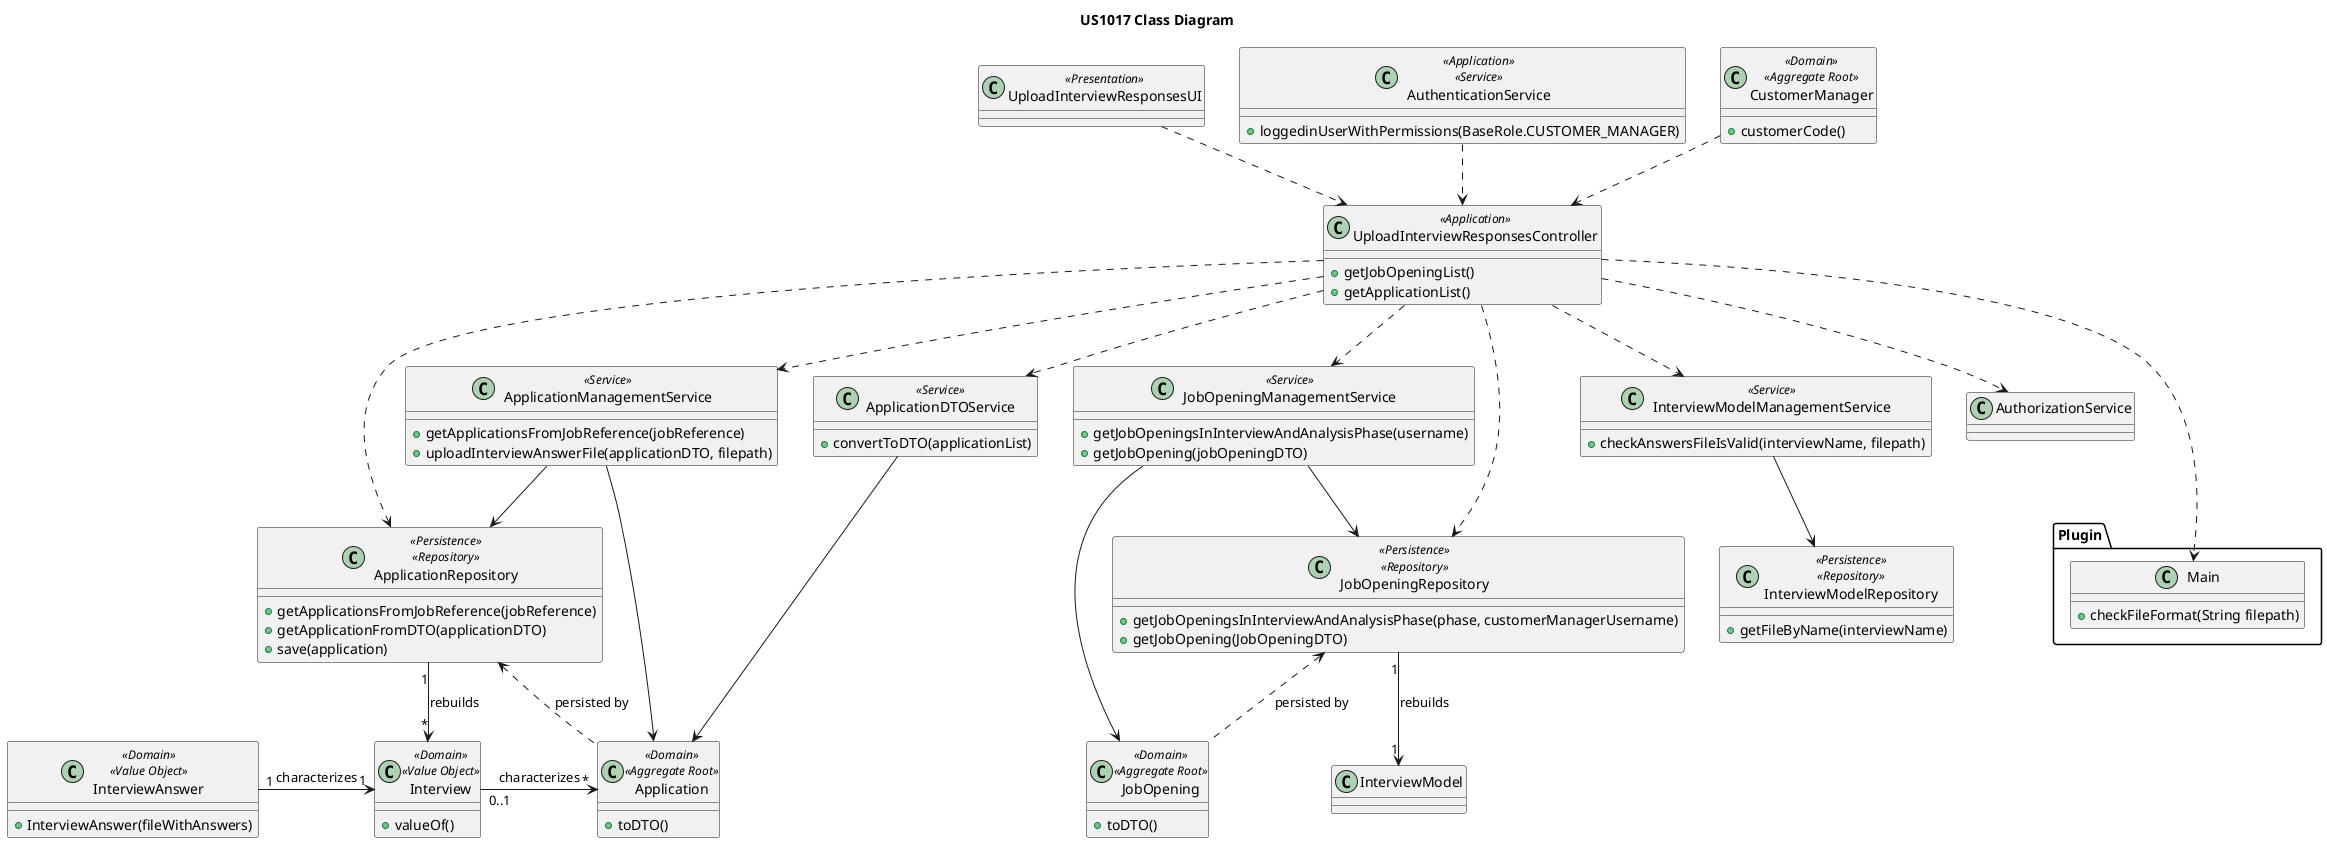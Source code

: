 @startuml US1017_CD
title US1017 Class Diagram

'package "Presentation" {
    class UploadInterviewResponsesUI <<Presentation>> {
    }
'}

'package "Application" {
    class UploadInterviewResponsesController <<Application>> {
        + getJobOpeningList()
        + getApplicationList()
    }
'}

class JobOpeningManagementService <<Service>> {
    + getJobOpeningsInInterviewAndAnalysisPhase(username)
    + getJobOpening(jobOpeningDTO)
}

class InterviewModelManagementService <<Service>> {
    + checkAnswersFileIsValid(interviewName, filepath)
}

class ApplicationManagementService <<Service>> {
    + getApplicationsFromJobReference(jobReference)
    + uploadInterviewAnswerFile(applicationDTO, filepath)
}

class ApplicationDTOService <<Service>> {
    + convertToDTO(applicationList)
}

    class AuthenticationService <<Application>> <<Service>> {
        + loggedinUserWithPermissions(BaseRole.CUSTOMER_MANAGER)
    }

    class CustomerManager <<Domain>> <<Aggregate Root>> {
        + customerCode()
    }

    class JobOpening <<Domain>> <<Aggregate Root>> {
        + toDTO()
    }

    class Application <<Domain>> <<Aggregate Root>> {
        + toDTO()
    }

    class Interview <<Domain>> <<Value Object>> {
        + valueOf()
    }

    class InterviewAnswer <<Domain>> <<Value Object>> {
            + InterviewAnswer(fileWithAnswers)
        }
'}

'package "Persistence" {
    class InterviewModelRepository <<Persistence>> <<Repository>> {
        + getFileByName(interviewName)
    }

    class JobOpeningRepository <<Persistence>> <<Repository>> {
        + getJobOpeningsInInterviewAndAnalysisPhase(phase, customerManagerUsername)
        + getJobOpening(JobOpeningDTO)
    }

    class ApplicationRepository <<Persistence>> <<Repository>> {
        + getApplicationsFromJobReference(jobReference)
        + getApplicationFromDTO(applicationDTO)
        + save(application)
    }

'}

package "Plugin" {
    class Main {
    + checkFileFormat(String filepath)
    }
}

' Associations
CustomerManager ..> UploadInterviewResponsesController
UploadInterviewResponsesUI ..> UploadInterviewResponsesController
UploadInterviewResponsesController ..> JobOpeningRepository
UploadInterviewResponsesController ..> ApplicationRepository
UploadInterviewResponsesController ..> ApplicationManagementService
UploadInterviewResponsesController ..> JobOpeningManagementService
UploadInterviewResponsesController ..> ApplicationDTOService
UploadInterviewResponsesController ..> InterviewModelManagementService
UploadInterviewResponsesController ..> AuthorizationService

' Domain Layer
Interview "0..1" -> "*" Application : characterizes
InterviewAnswer "1" -> "1" Interview : characterizes
JobOpeningManagementService --> JobOpeningRepository
JobOpeningManagementService --> JobOpening
ApplicationManagementService --> Application
ApplicationManagementService --> ApplicationRepository
ApplicationDTOService --> Application
InterviewModelManagementService --> InterviewModelRepository


' Persistence Layer
JobOpeningRepository "1" --> "1" InterviewModel : rebuilds
JobOpeningRepository <.. JobOpening : persisted by

ApplicationRepository <.. Application : persisted by
ApplicationRepository "1" --> "*" Interview : rebuilds

' Authentication
AuthenticationService ..> UploadInterviewResponsesController
UploadInterviewResponsesController ...> Main

@enduml
